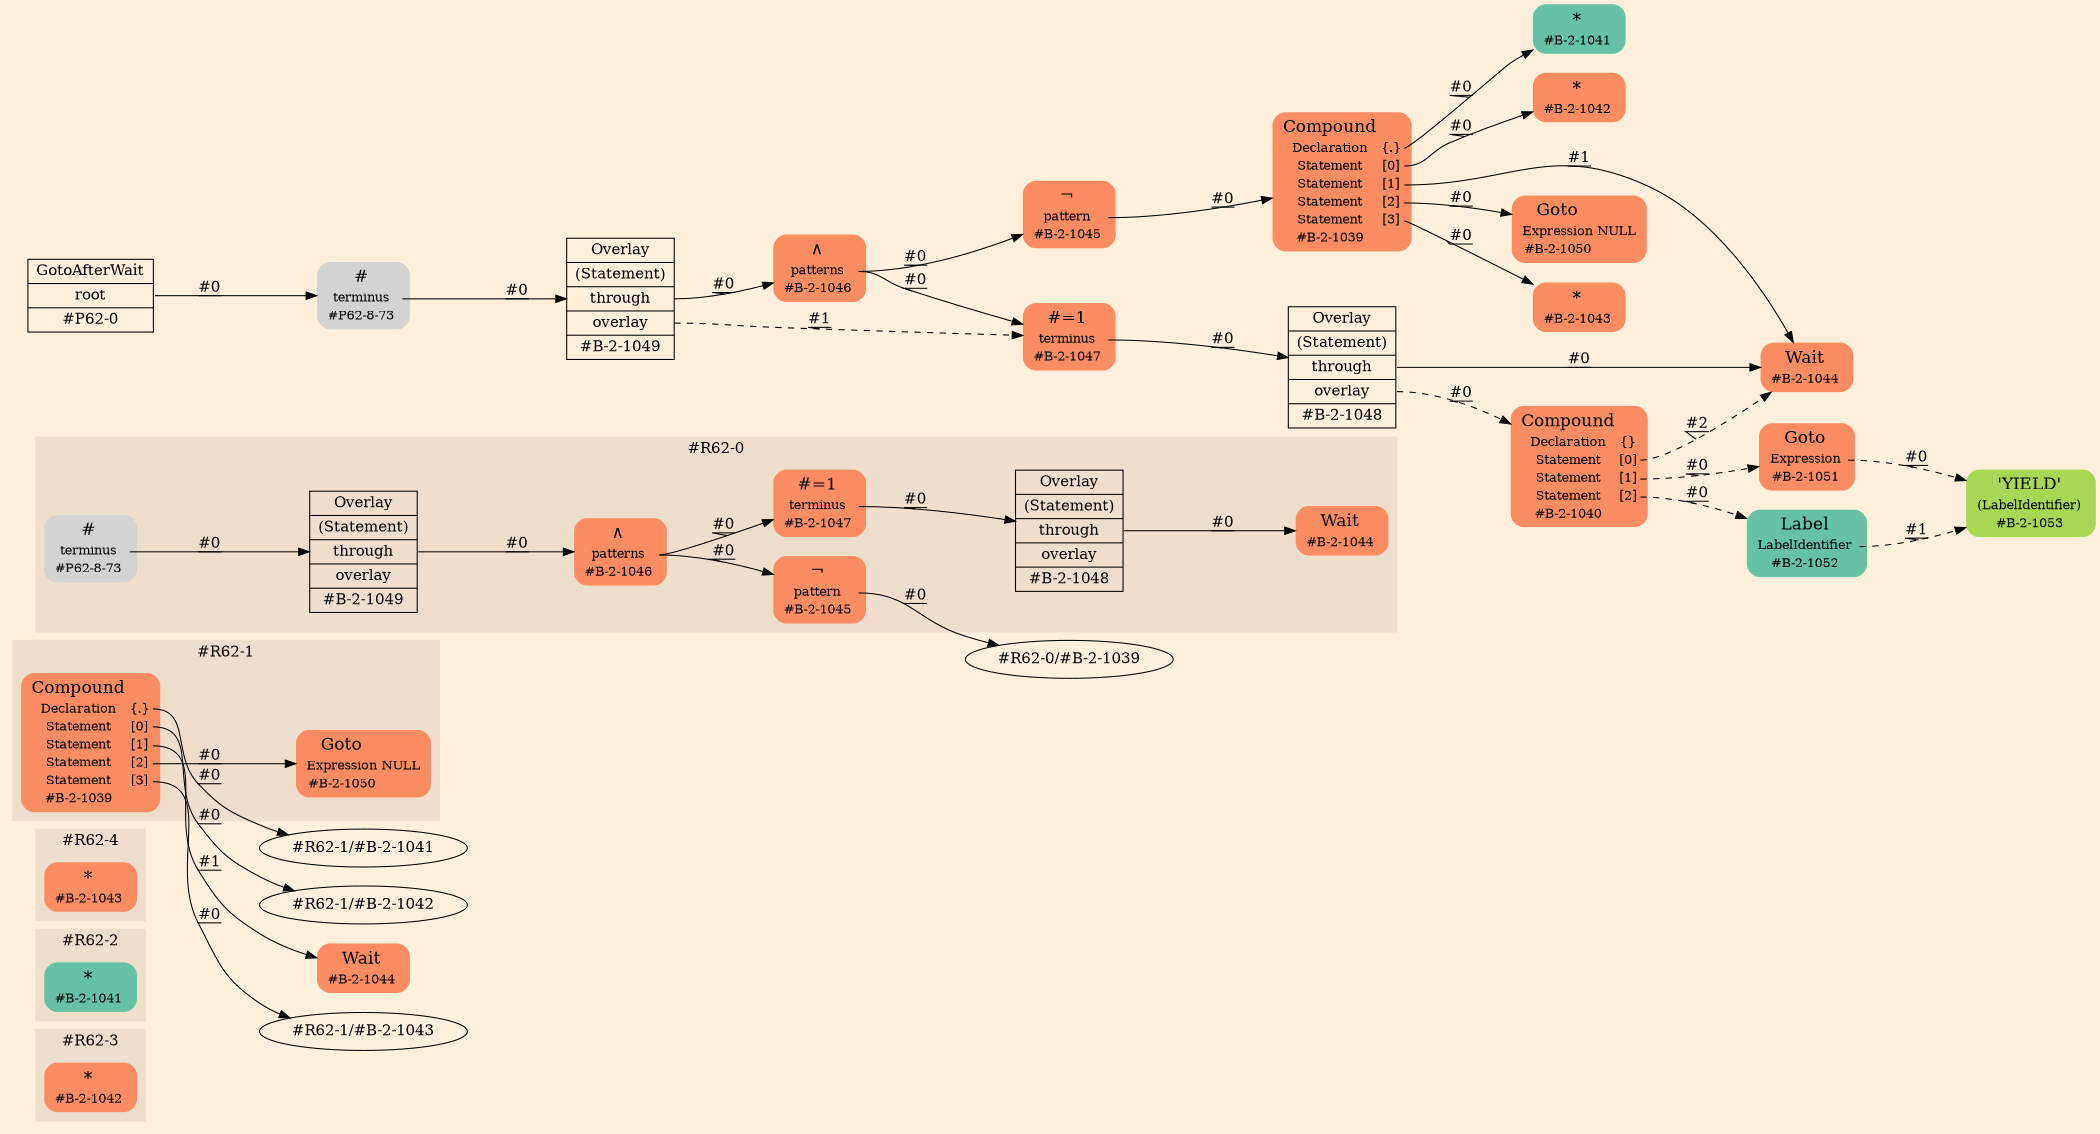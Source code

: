 digraph Inferno {
graph [
rankdir = "LR"
ranksep = 1.0
size = "14,20"
bgcolor = antiquewhite1
color = black
fontcolor = black
];
node [
];
subgraph "cluster#R62-3" {
label = "#R62-3"
style = "filled"
color = antiquewhite2
"#R62-3/#B-2-1042" [
shape = "plaintext"
fillcolor = "/set28/2"
label = <<TABLE BORDER="0" CELLBORDER="0" CELLSPACING="0">
 <TR>
  <TD><FONT POINT-SIZE="16.0">*</FONT></TD>
  <TD></TD>
 </TR>
 <TR>
  <TD>#B-2-1042</TD>
  <TD PORT="port0"></TD>
 </TR>
</TABLE>>
style = "rounded,filled"
fontsize = "12"
];
}
subgraph "cluster#R62-2" {
label = "#R62-2"
style = "filled"
color = antiquewhite2
"#R62-2/#B-2-1041" [
shape = "plaintext"
fillcolor = "/set28/1"
label = <<TABLE BORDER="0" CELLBORDER="0" CELLSPACING="0">
 <TR>
  <TD><FONT POINT-SIZE="16.0">*</FONT></TD>
  <TD></TD>
 </TR>
 <TR>
  <TD>#B-2-1041</TD>
  <TD PORT="port0"></TD>
 </TR>
</TABLE>>
style = "rounded,filled"
fontsize = "12"
];
}
subgraph "cluster#R62-4" {
label = "#R62-4"
style = "filled"
color = antiquewhite2
"#R62-4/#B-2-1043" [
shape = "plaintext"
fillcolor = "/set28/2"
label = <<TABLE BORDER="0" CELLBORDER="0" CELLSPACING="0">
 <TR>
  <TD><FONT POINT-SIZE="16.0">*</FONT></TD>
  <TD></TD>
 </TR>
 <TR>
  <TD>#B-2-1043</TD>
  <TD PORT="port0"></TD>
 </TR>
</TABLE>>
style = "rounded,filled"
fontsize = "12"
];
}
"#R62-1/#B-2-1044" [
shape = "plaintext"
fillcolor = "/set28/2"
label = <<TABLE BORDER="0" CELLBORDER="0" CELLSPACING="0">
 <TR>
  <TD><FONT POINT-SIZE="16.0">Wait</FONT></TD>
  <TD></TD>
 </TR>
 <TR>
  <TD>#B-2-1044</TD>
  <TD PORT="port0"></TD>
 </TR>
</TABLE>>
style = "rounded,filled"
fontsize = "12"
];
subgraph "cluster#R62-1" {
label = "#R62-1"
style = "filled"
color = antiquewhite2
"#R62-1/#B-2-1050" [
shape = "plaintext"
fillcolor = "/set28/2"
label = <<TABLE BORDER="0" CELLBORDER="0" CELLSPACING="0">
 <TR>
  <TD><FONT POINT-SIZE="16.0">Goto</FONT></TD>
  <TD></TD>
 </TR>
 <TR>
  <TD>Expression</TD>
  <TD PORT="port0">NULL</TD>
 </TR>
 <TR>
  <TD>#B-2-1050</TD>
  <TD PORT="port1"></TD>
 </TR>
</TABLE>>
style = "rounded,filled"
fontsize = "12"
];
"#R62-1/#B-2-1039" [
shape = "plaintext"
fillcolor = "/set28/2"
label = <<TABLE BORDER="0" CELLBORDER="0" CELLSPACING="0">
 <TR>
  <TD><FONT POINT-SIZE="16.0">Compound</FONT></TD>
  <TD></TD>
 </TR>
 <TR>
  <TD>Declaration</TD>
  <TD PORT="port0">{.}</TD>
 </TR>
 <TR>
  <TD>Statement</TD>
  <TD PORT="port1">[0]</TD>
 </TR>
 <TR>
  <TD>Statement</TD>
  <TD PORT="port2">[1]</TD>
 </TR>
 <TR>
  <TD>Statement</TD>
  <TD PORT="port3">[2]</TD>
 </TR>
 <TR>
  <TD>Statement</TD>
  <TD PORT="port4">[3]</TD>
 </TR>
 <TR>
  <TD>#B-2-1039</TD>
  <TD PORT="port5"></TD>
 </TR>
</TABLE>>
style = "rounded,filled"
fontsize = "12"
];
}
subgraph "cluster#R62-0" {
label = "#R62-0"
style = "filled"
color = antiquewhite2
"#R62-0/#B-2-1045" [
shape = "plaintext"
fillcolor = "/set28/2"
label = <<TABLE BORDER="0" CELLBORDER="0" CELLSPACING="0">
 <TR>
  <TD><FONT POINT-SIZE="16.0">¬</FONT></TD>
  <TD></TD>
 </TR>
 <TR>
  <TD>pattern</TD>
  <TD PORT="port0"></TD>
 </TR>
 <TR>
  <TD>#B-2-1045</TD>
  <TD PORT="port1"></TD>
 </TR>
</TABLE>>
style = "rounded,filled"
fontsize = "12"
];
"#R62-0/#B-2-1049" [
shape = "record"
fillcolor = antiquewhite2
label = "<fixed> Overlay | <port0> (Statement) | <port1> through | <port2> overlay | <port3> #B-2-1049"
style = "filled"
fontsize = "14"
color = black
fontcolor = black
];
"#R62-0/#B-2-1044" [
shape = "plaintext"
fillcolor = "/set28/2"
label = <<TABLE BORDER="0" CELLBORDER="0" CELLSPACING="0">
 <TR>
  <TD><FONT POINT-SIZE="16.0">Wait</FONT></TD>
  <TD></TD>
 </TR>
 <TR>
  <TD>#B-2-1044</TD>
  <TD PORT="port0"></TD>
 </TR>
</TABLE>>
style = "rounded,filled"
fontsize = "12"
];
"#R62-0/#P62-8-73" [
shape = "plaintext"
label = <<TABLE BORDER="0" CELLBORDER="0" CELLSPACING="0">
 <TR>
  <TD><FONT POINT-SIZE="16.0">#</FONT></TD>
  <TD></TD>
 </TR>
 <TR>
  <TD>terminus</TD>
  <TD PORT="port0"></TD>
 </TR>
 <TR>
  <TD>#P62-8-73</TD>
  <TD PORT="port1"></TD>
 </TR>
</TABLE>>
style = "rounded,filled"
fontsize = "12"
];
"#R62-0/#B-2-1048" [
shape = "record"
fillcolor = antiquewhite2
label = "<fixed> Overlay | <port0> (Statement) | <port1> through | <port2> overlay | <port3> #B-2-1048"
style = "filled"
fontsize = "14"
color = black
fontcolor = black
];
"#R62-0/#B-2-1046" [
shape = "plaintext"
fillcolor = "/set28/2"
label = <<TABLE BORDER="0" CELLBORDER="0" CELLSPACING="0">
 <TR>
  <TD><FONT POINT-SIZE="16.0">∧</FONT></TD>
  <TD></TD>
 </TR>
 <TR>
  <TD>patterns</TD>
  <TD PORT="port0"></TD>
 </TR>
 <TR>
  <TD>#B-2-1046</TD>
  <TD PORT="port1"></TD>
 </TR>
</TABLE>>
style = "rounded,filled"
fontsize = "12"
];
"#R62-0/#B-2-1047" [
shape = "plaintext"
fillcolor = "/set28/2"
label = <<TABLE BORDER="0" CELLBORDER="0" CELLSPACING="0">
 <TR>
  <TD><FONT POINT-SIZE="16.0">#=1</FONT></TD>
  <TD></TD>
 </TR>
 <TR>
  <TD>terminus</TD>
  <TD PORT="port0"></TD>
 </TR>
 <TR>
  <TD>#B-2-1047</TD>
  <TD PORT="port1"></TD>
 </TR>
</TABLE>>
style = "rounded,filled"
fontsize = "12"
];
}
"CR#P62-0" [
shape = "record"
fillcolor = antiquewhite1
label = "<fixed> GotoAfterWait | <port0> root | <port1> #P62-0"
style = "filled"
fontsize = "14"
color = black
fontcolor = black
];
"#P62-8-73" [
shape = "plaintext"
label = <<TABLE BORDER="0" CELLBORDER="0" CELLSPACING="0">
 <TR>
  <TD><FONT POINT-SIZE="16.0">#</FONT></TD>
  <TD></TD>
 </TR>
 <TR>
  <TD>terminus</TD>
  <TD PORT="port0"></TD>
 </TR>
 <TR>
  <TD>#P62-8-73</TD>
  <TD PORT="port1"></TD>
 </TR>
</TABLE>>
style = "rounded,filled"
fontsize = "12"
];
"#B-2-1049" [
shape = "record"
fillcolor = antiquewhite1
label = "<fixed> Overlay | <port0> (Statement) | <port1> through | <port2> overlay | <port3> #B-2-1049"
style = "filled"
fontsize = "14"
color = black
fontcolor = black
];
"#B-2-1046" [
shape = "plaintext"
fillcolor = "/set28/2"
label = <<TABLE BORDER="0" CELLBORDER="0" CELLSPACING="0">
 <TR>
  <TD><FONT POINT-SIZE="16.0">∧</FONT></TD>
  <TD></TD>
 </TR>
 <TR>
  <TD>patterns</TD>
  <TD PORT="port0"></TD>
 </TR>
 <TR>
  <TD>#B-2-1046</TD>
  <TD PORT="port1"></TD>
 </TR>
</TABLE>>
style = "rounded,filled"
fontsize = "12"
];
"#B-2-1047" [
shape = "plaintext"
fillcolor = "/set28/2"
label = <<TABLE BORDER="0" CELLBORDER="0" CELLSPACING="0">
 <TR>
  <TD><FONT POINT-SIZE="16.0">#=1</FONT></TD>
  <TD></TD>
 </TR>
 <TR>
  <TD>terminus</TD>
  <TD PORT="port0"></TD>
 </TR>
 <TR>
  <TD>#B-2-1047</TD>
  <TD PORT="port1"></TD>
 </TR>
</TABLE>>
style = "rounded,filled"
fontsize = "12"
];
"#B-2-1048" [
shape = "record"
fillcolor = antiquewhite1
label = "<fixed> Overlay | <port0> (Statement) | <port1> through | <port2> overlay | <port3> #B-2-1048"
style = "filled"
fontsize = "14"
color = black
fontcolor = black
];
"#B-2-1044" [
shape = "plaintext"
fillcolor = "/set28/2"
label = <<TABLE BORDER="0" CELLBORDER="0" CELLSPACING="0">
 <TR>
  <TD><FONT POINT-SIZE="16.0">Wait</FONT></TD>
  <TD></TD>
 </TR>
 <TR>
  <TD>#B-2-1044</TD>
  <TD PORT="port0"></TD>
 </TR>
</TABLE>>
style = "rounded,filled"
fontsize = "12"
];
"#B-2-1040" [
shape = "plaintext"
fillcolor = "/set28/2"
label = <<TABLE BORDER="0" CELLBORDER="0" CELLSPACING="0">
 <TR>
  <TD><FONT POINT-SIZE="16.0">Compound</FONT></TD>
  <TD></TD>
 </TR>
 <TR>
  <TD>Declaration</TD>
  <TD PORT="port0">{}</TD>
 </TR>
 <TR>
  <TD>Statement</TD>
  <TD PORT="port1">[0]</TD>
 </TR>
 <TR>
  <TD>Statement</TD>
  <TD PORT="port2">[1]</TD>
 </TR>
 <TR>
  <TD>Statement</TD>
  <TD PORT="port3">[2]</TD>
 </TR>
 <TR>
  <TD>#B-2-1040</TD>
  <TD PORT="port4"></TD>
 </TR>
</TABLE>>
style = "rounded,filled"
fontsize = "12"
];
"#B-2-1051" [
shape = "plaintext"
fillcolor = "/set28/2"
label = <<TABLE BORDER="0" CELLBORDER="0" CELLSPACING="0">
 <TR>
  <TD><FONT POINT-SIZE="16.0">Goto</FONT></TD>
  <TD></TD>
 </TR>
 <TR>
  <TD>Expression</TD>
  <TD PORT="port0"></TD>
 </TR>
 <TR>
  <TD>#B-2-1051</TD>
  <TD PORT="port1"></TD>
 </TR>
</TABLE>>
style = "rounded,filled"
fontsize = "12"
];
"#B-2-1053" [
shape = "plaintext"
fillcolor = "/set28/5"
label = <<TABLE BORDER="0" CELLBORDER="0" CELLSPACING="0">
 <TR>
  <TD><FONT POINT-SIZE="16.0">'YIELD'</FONT></TD>
  <TD></TD>
 </TR>
 <TR>
  <TD>(LabelIdentifier)</TD>
  <TD PORT="port0"></TD>
 </TR>
 <TR>
  <TD>#B-2-1053</TD>
  <TD PORT="port1"></TD>
 </TR>
</TABLE>>
style = "rounded,filled"
fontsize = "12"
];
"#B-2-1052" [
shape = "plaintext"
fillcolor = "/set28/1"
label = <<TABLE BORDER="0" CELLBORDER="0" CELLSPACING="0">
 <TR>
  <TD><FONT POINT-SIZE="16.0">Label</FONT></TD>
  <TD></TD>
 </TR>
 <TR>
  <TD>LabelIdentifier</TD>
  <TD PORT="port0"></TD>
 </TR>
 <TR>
  <TD>#B-2-1052</TD>
  <TD PORT="port1"></TD>
 </TR>
</TABLE>>
style = "rounded,filled"
fontsize = "12"
];
"#B-2-1045" [
shape = "plaintext"
fillcolor = "/set28/2"
label = <<TABLE BORDER="0" CELLBORDER="0" CELLSPACING="0">
 <TR>
  <TD><FONT POINT-SIZE="16.0">¬</FONT></TD>
  <TD></TD>
 </TR>
 <TR>
  <TD>pattern</TD>
  <TD PORT="port0"></TD>
 </TR>
 <TR>
  <TD>#B-2-1045</TD>
  <TD PORT="port1"></TD>
 </TR>
</TABLE>>
style = "rounded,filled"
fontsize = "12"
];
"#B-2-1039" [
shape = "plaintext"
fillcolor = "/set28/2"
label = <<TABLE BORDER="0" CELLBORDER="0" CELLSPACING="0">
 <TR>
  <TD><FONT POINT-SIZE="16.0">Compound</FONT></TD>
  <TD></TD>
 </TR>
 <TR>
  <TD>Declaration</TD>
  <TD PORT="port0">{.}</TD>
 </TR>
 <TR>
  <TD>Statement</TD>
  <TD PORT="port1">[0]</TD>
 </TR>
 <TR>
  <TD>Statement</TD>
  <TD PORT="port2">[1]</TD>
 </TR>
 <TR>
  <TD>Statement</TD>
  <TD PORT="port3">[2]</TD>
 </TR>
 <TR>
  <TD>Statement</TD>
  <TD PORT="port4">[3]</TD>
 </TR>
 <TR>
  <TD>#B-2-1039</TD>
  <TD PORT="port5"></TD>
 </TR>
</TABLE>>
style = "rounded,filled"
fontsize = "12"
];
"#B-2-1041" [
shape = "plaintext"
fillcolor = "/set28/1"
label = <<TABLE BORDER="0" CELLBORDER="0" CELLSPACING="0">
 <TR>
  <TD><FONT POINT-SIZE="16.0">*</FONT></TD>
  <TD></TD>
 </TR>
 <TR>
  <TD>#B-2-1041</TD>
  <TD PORT="port0"></TD>
 </TR>
</TABLE>>
style = "rounded,filled"
fontsize = "12"
];
"#B-2-1042" [
shape = "plaintext"
fillcolor = "/set28/2"
label = <<TABLE BORDER="0" CELLBORDER="0" CELLSPACING="0">
 <TR>
  <TD><FONT POINT-SIZE="16.0">*</FONT></TD>
  <TD></TD>
 </TR>
 <TR>
  <TD>#B-2-1042</TD>
  <TD PORT="port0"></TD>
 </TR>
</TABLE>>
style = "rounded,filled"
fontsize = "12"
];
"#B-2-1050" [
shape = "plaintext"
fillcolor = "/set28/2"
label = <<TABLE BORDER="0" CELLBORDER="0" CELLSPACING="0">
 <TR>
  <TD><FONT POINT-SIZE="16.0">Goto</FONT></TD>
  <TD></TD>
 </TR>
 <TR>
  <TD>Expression</TD>
  <TD PORT="port0">NULL</TD>
 </TR>
 <TR>
  <TD>#B-2-1050</TD>
  <TD PORT="port1"></TD>
 </TR>
</TABLE>>
style = "rounded,filled"
fontsize = "12"
];
"#B-2-1043" [
shape = "plaintext"
fillcolor = "/set28/2"
label = <<TABLE BORDER="0" CELLBORDER="0" CELLSPACING="0">
 <TR>
  <TD><FONT POINT-SIZE="16.0">*</FONT></TD>
  <TD></TD>
 </TR>
 <TR>
  <TD>#B-2-1043</TD>
  <TD PORT="port0"></TD>
 </TR>
</TABLE>>
style = "rounded,filled"
fontsize = "12"
];
"CR#P62-0":port0 -> "#P62-8-73" [style="solid"
label = "#0"
decorate = true
color = black
fontcolor = black
];
"#P62-8-73":port0 -> "#B-2-1049" [style="solid"
label = "#0"
decorate = true
color = black
fontcolor = black
];
"#B-2-1049":port1 -> "#B-2-1046" [style="solid"
label = "#0"
decorate = true
color = black
fontcolor = black
];
"#B-2-1049":port2 -> "#B-2-1047" [style="dashed"
label = "#1"
decorate = true
color = black
fontcolor = black
];
"#B-2-1046":port0 -> "#B-2-1047" [style="solid"
label = "#0"
decorate = true
color = black
fontcolor = black
];
"#B-2-1046":port0 -> "#B-2-1045" [style="solid"
label = "#0"
decorate = true
color = black
fontcolor = black
];
"#B-2-1047":port0 -> "#B-2-1048" [style="solid"
label = "#0"
decorate = true
color = black
fontcolor = black
];
"#B-2-1048":port1 -> "#B-2-1044" [style="solid"
label = "#0"
decorate = true
color = black
fontcolor = black
];
"#B-2-1048":port2 -> "#B-2-1040" [style="dashed"
label = "#0"
decorate = true
color = black
fontcolor = black
];
"#B-2-1040":port1 -> "#B-2-1044" [style="dashed"
label = "#2"
decorate = true
color = black
fontcolor = black
];
"#B-2-1040":port2 -> "#B-2-1051" [style="dashed"
label = "#0"
decorate = true
color = black
fontcolor = black
];
"#B-2-1040":port3 -> "#B-2-1052" [style="dashed"
label = "#0"
decorate = true
color = black
fontcolor = black
];
"#B-2-1051":port0 -> "#B-2-1053" [style="dashed"
label = "#0"
decorate = true
color = black
fontcolor = black
];
"#B-2-1052":port0 -> "#B-2-1053" [style="dashed"
label = "#1"
decorate = true
color = black
fontcolor = black
];
"#B-2-1045":port0 -> "#B-2-1039" [style="solid"
label = "#0"
decorate = true
color = black
fontcolor = black
];
"#B-2-1039":port0 -> "#B-2-1041" [style="solid"
label = "#0"
decorate = true
color = black
fontcolor = black
];
"#B-2-1039":port1 -> "#B-2-1042" [style="solid"
label = "#0"
decorate = true
color = black
fontcolor = black
];
"#B-2-1039":port2 -> "#B-2-1044" [style="solid"
label = "#1"
decorate = true
color = black
fontcolor = black
];
"#B-2-1039":port3 -> "#B-2-1050" [style="solid"
label = "#0"
decorate = true
color = black
fontcolor = black
];
"#B-2-1039":port4 -> "#B-2-1043" [style="solid"
label = "#0"
decorate = true
color = black
fontcolor = black
];
"#R62-0/#B-2-1045":port0 -> "#R62-0/#B-2-1039" [style="solid"
label = "#0"
decorate = true
color = black
fontcolor = black
];
"#R62-0/#B-2-1049":port1 -> "#R62-0/#B-2-1046" [style="solid"
label = "#0"
decorate = true
color = black
fontcolor = black
];
"#R62-0/#P62-8-73":port0 -> "#R62-0/#B-2-1049" [style="solid"
label = "#0"
decorate = true
color = black
fontcolor = black
];
"#R62-0/#B-2-1048":port1 -> "#R62-0/#B-2-1044" [style="solid"
label = "#0"
decorate = true
color = black
fontcolor = black
];
"#R62-0/#B-2-1046":port0 -> "#R62-0/#B-2-1047" [style="solid"
label = "#0"
decorate = true
color = black
fontcolor = black
];
"#R62-0/#B-2-1046":port0 -> "#R62-0/#B-2-1045" [style="solid"
label = "#0"
decorate = true
color = black
fontcolor = black
];
"#R62-0/#B-2-1047":port0 -> "#R62-0/#B-2-1048" [style="solid"
label = "#0"
decorate = true
color = black
fontcolor = black
];
"#R62-1/#B-2-1039":port0 -> "#R62-1/#B-2-1041" [style="solid"
label = "#0"
decorate = true
color = black
fontcolor = black
];
"#R62-1/#B-2-1039":port1 -> "#R62-1/#B-2-1042" [style="solid"
label = "#0"
decorate = true
color = black
fontcolor = black
];
"#R62-1/#B-2-1039":port2 -> "#R62-1/#B-2-1044" [style="solid"
label = "#1"
decorate = true
color = black
fontcolor = black
];
"#R62-1/#B-2-1039":port3 -> "#R62-1/#B-2-1050" [style="solid"
label = "#0"
decorate = true
color = black
fontcolor = black
];
"#R62-1/#B-2-1039":port4 -> "#R62-1/#B-2-1043" [style="solid"
label = "#0"
decorate = true
color = black
fontcolor = black
];
}
